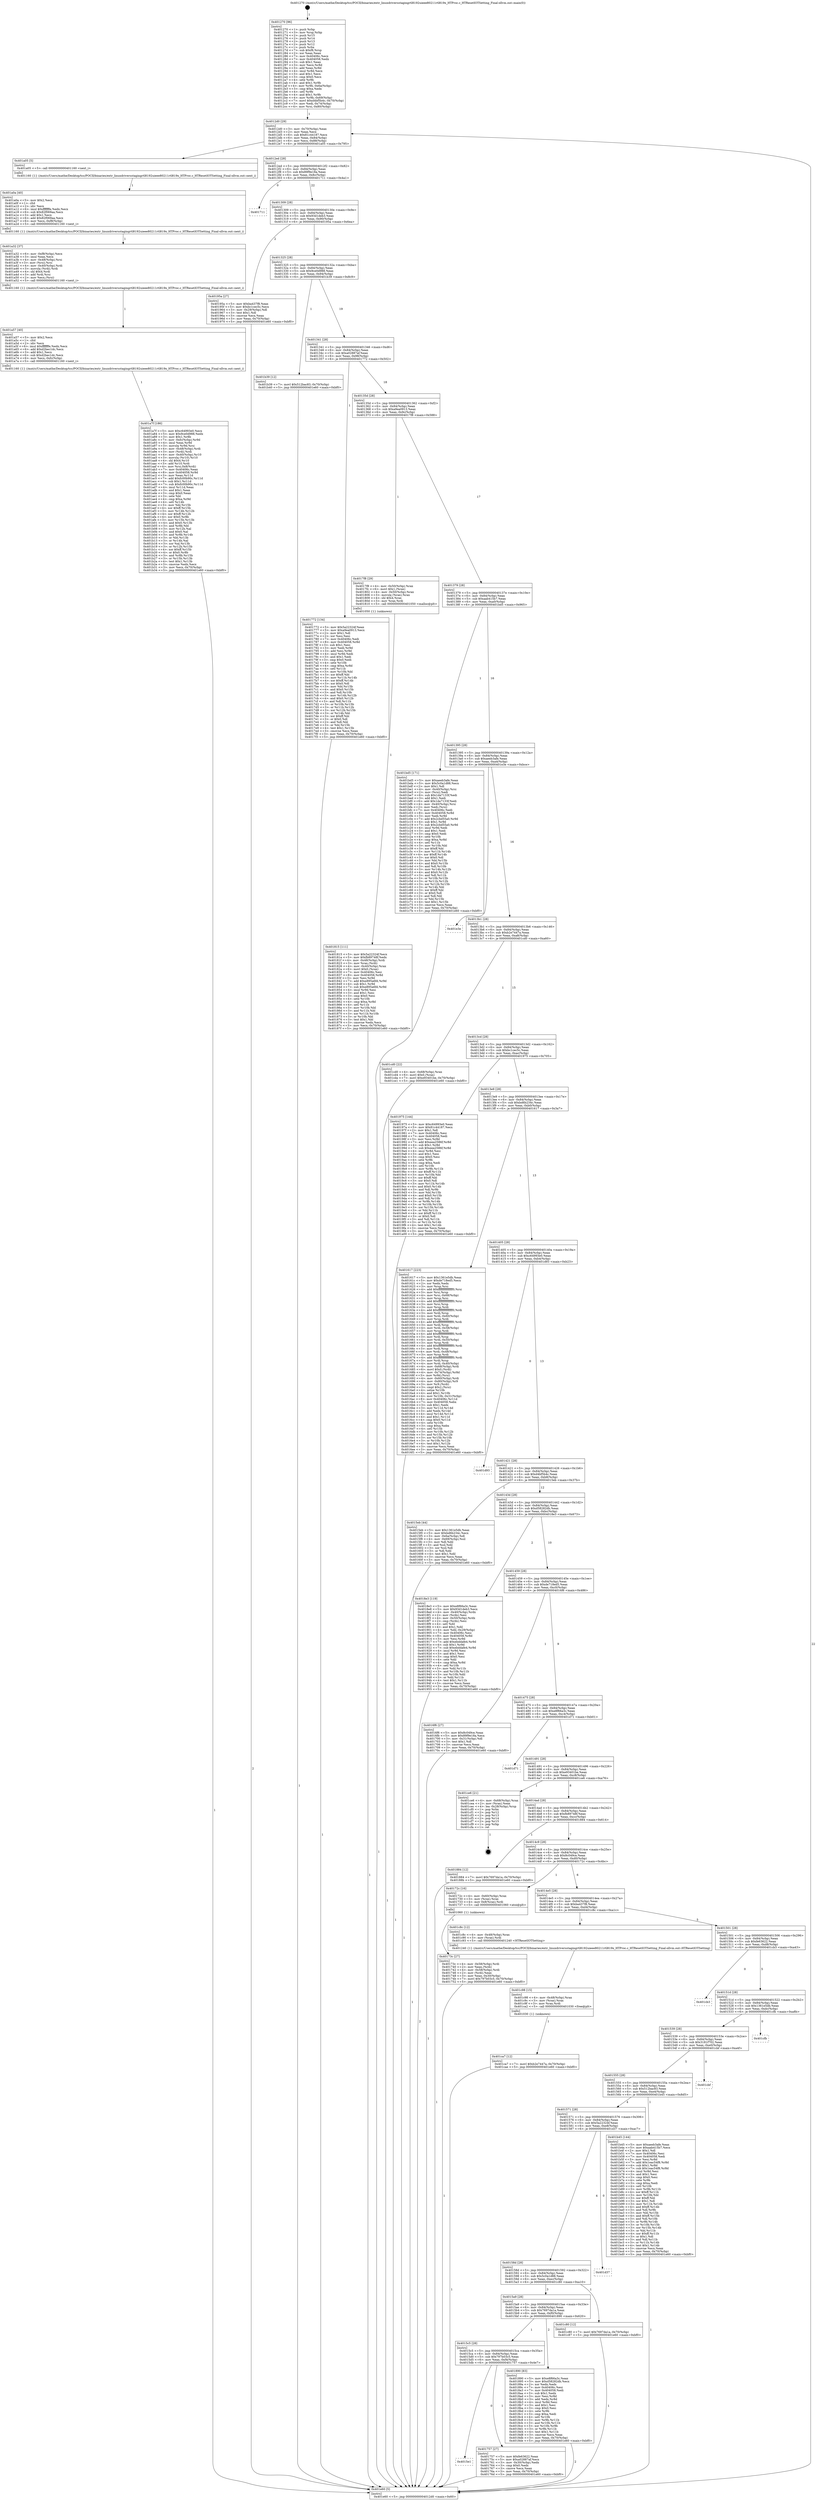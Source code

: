 digraph "0x401270" {
  label = "0x401270 (/mnt/c/Users/mathe/Desktop/tcc/POCII/binaries/extr_linuxdriversstagingrtl8192uieee80211rtl819x_HTProc.c_HTResetIOTSetting_Final-ollvm.out::main(0))"
  labelloc = "t"
  node[shape=record]

  Entry [label="",width=0.3,height=0.3,shape=circle,fillcolor=black,style=filled]
  "0x4012d0" [label="{
     0x4012d0 [29]\l
     | [instrs]\l
     &nbsp;&nbsp;0x4012d0 \<+3\>: mov -0x70(%rbp),%eax\l
     &nbsp;&nbsp;0x4012d3 \<+2\>: mov %eax,%ecx\l
     &nbsp;&nbsp;0x4012d5 \<+6\>: sub $0x81c44187,%ecx\l
     &nbsp;&nbsp;0x4012db \<+6\>: mov %eax,-0x84(%rbp)\l
     &nbsp;&nbsp;0x4012e1 \<+6\>: mov %ecx,-0x88(%rbp)\l
     &nbsp;&nbsp;0x4012e7 \<+6\>: je 0000000000401a05 \<main+0x795\>\l
  }"]
  "0x401a05" [label="{
     0x401a05 [5]\l
     | [instrs]\l
     &nbsp;&nbsp;0x401a05 \<+5\>: call 0000000000401160 \<next_i\>\l
     | [calls]\l
     &nbsp;&nbsp;0x401160 \{1\} (/mnt/c/Users/mathe/Desktop/tcc/POCII/binaries/extr_linuxdriversstagingrtl8192uieee80211rtl819x_HTProc.c_HTResetIOTSetting_Final-ollvm.out::next_i)\l
  }"]
  "0x4012ed" [label="{
     0x4012ed [28]\l
     | [instrs]\l
     &nbsp;&nbsp;0x4012ed \<+5\>: jmp 00000000004012f2 \<main+0x82\>\l
     &nbsp;&nbsp;0x4012f2 \<+6\>: mov -0x84(%rbp),%eax\l
     &nbsp;&nbsp;0x4012f8 \<+5\>: sub $0x89f9e18a,%eax\l
     &nbsp;&nbsp;0x4012fd \<+6\>: mov %eax,-0x8c(%rbp)\l
     &nbsp;&nbsp;0x401303 \<+6\>: je 0000000000401711 \<main+0x4a1\>\l
  }"]
  Exit [label="",width=0.3,height=0.3,shape=circle,fillcolor=black,style=filled,peripheries=2]
  "0x401711" [label="{
     0x401711\l
  }", style=dashed]
  "0x401309" [label="{
     0x401309 [28]\l
     | [instrs]\l
     &nbsp;&nbsp;0x401309 \<+5\>: jmp 000000000040130e \<main+0x9e\>\l
     &nbsp;&nbsp;0x40130e \<+6\>: mov -0x84(%rbp),%eax\l
     &nbsp;&nbsp;0x401314 \<+5\>: sub $0x93d1deb3,%eax\l
     &nbsp;&nbsp;0x401319 \<+6\>: mov %eax,-0x90(%rbp)\l
     &nbsp;&nbsp;0x40131f \<+6\>: je 000000000040195a \<main+0x6ea\>\l
  }"]
  "0x401ca7" [label="{
     0x401ca7 [12]\l
     | [instrs]\l
     &nbsp;&nbsp;0x401ca7 \<+7\>: movl $0xb2e7447a,-0x70(%rbp)\l
     &nbsp;&nbsp;0x401cae \<+5\>: jmp 0000000000401e60 \<main+0xbf0\>\l
  }"]
  "0x40195a" [label="{
     0x40195a [27]\l
     | [instrs]\l
     &nbsp;&nbsp;0x40195a \<+5\>: mov $0xba437f8,%eax\l
     &nbsp;&nbsp;0x40195f \<+5\>: mov $0xbc1cec5c,%ecx\l
     &nbsp;&nbsp;0x401964 \<+3\>: mov -0x29(%rbp),%dl\l
     &nbsp;&nbsp;0x401967 \<+3\>: test $0x1,%dl\l
     &nbsp;&nbsp;0x40196a \<+3\>: cmovne %ecx,%eax\l
     &nbsp;&nbsp;0x40196d \<+3\>: mov %eax,-0x70(%rbp)\l
     &nbsp;&nbsp;0x401970 \<+5\>: jmp 0000000000401e60 \<main+0xbf0\>\l
  }"]
  "0x401325" [label="{
     0x401325 [28]\l
     | [instrs]\l
     &nbsp;&nbsp;0x401325 \<+5\>: jmp 000000000040132a \<main+0xba\>\l
     &nbsp;&nbsp;0x40132a \<+6\>: mov -0x84(%rbp),%eax\l
     &nbsp;&nbsp;0x401330 \<+5\>: sub $0x9ce0d988,%eax\l
     &nbsp;&nbsp;0x401335 \<+6\>: mov %eax,-0x94(%rbp)\l
     &nbsp;&nbsp;0x40133b \<+6\>: je 0000000000401b39 \<main+0x8c9\>\l
  }"]
  "0x401c98" [label="{
     0x401c98 [15]\l
     | [instrs]\l
     &nbsp;&nbsp;0x401c98 \<+4\>: mov -0x48(%rbp),%rax\l
     &nbsp;&nbsp;0x401c9c \<+3\>: mov (%rax),%rax\l
     &nbsp;&nbsp;0x401c9f \<+3\>: mov %rax,%rdi\l
     &nbsp;&nbsp;0x401ca2 \<+5\>: call 0000000000401030 \<free@plt\>\l
     | [calls]\l
     &nbsp;&nbsp;0x401030 \{1\} (unknown)\l
  }"]
  "0x401b39" [label="{
     0x401b39 [12]\l
     | [instrs]\l
     &nbsp;&nbsp;0x401b39 \<+7\>: movl $0x512bac83,-0x70(%rbp)\l
     &nbsp;&nbsp;0x401b40 \<+5\>: jmp 0000000000401e60 \<main+0xbf0\>\l
  }"]
  "0x401341" [label="{
     0x401341 [28]\l
     | [instrs]\l
     &nbsp;&nbsp;0x401341 \<+5\>: jmp 0000000000401346 \<main+0xd6\>\l
     &nbsp;&nbsp;0x401346 \<+6\>: mov -0x84(%rbp),%eax\l
     &nbsp;&nbsp;0x40134c \<+5\>: sub $0xa02887af,%eax\l
     &nbsp;&nbsp;0x401351 \<+6\>: mov %eax,-0x98(%rbp)\l
     &nbsp;&nbsp;0x401357 \<+6\>: je 0000000000401772 \<main+0x502\>\l
  }"]
  "0x401a7f" [label="{
     0x401a7f [186]\l
     | [instrs]\l
     &nbsp;&nbsp;0x401a7f \<+5\>: mov $0xc64993e0,%ecx\l
     &nbsp;&nbsp;0x401a84 \<+5\>: mov $0x9ce0d988,%edx\l
     &nbsp;&nbsp;0x401a89 \<+3\>: mov $0x1,%r8b\l
     &nbsp;&nbsp;0x401a8c \<+7\>: mov -0xfc(%rbp),%r9d\l
     &nbsp;&nbsp;0x401a93 \<+4\>: imul %eax,%r9d\l
     &nbsp;&nbsp;0x401a97 \<+3\>: movslq %r9d,%rsi\l
     &nbsp;&nbsp;0x401a9a \<+4\>: mov -0x48(%rbp),%rdi\l
     &nbsp;&nbsp;0x401a9e \<+3\>: mov (%rdi),%rdi\l
     &nbsp;&nbsp;0x401aa1 \<+4\>: mov -0x40(%rbp),%r10\l
     &nbsp;&nbsp;0x401aa5 \<+3\>: movslq (%r10),%r10\l
     &nbsp;&nbsp;0x401aa8 \<+4\>: shl $0x4,%r10\l
     &nbsp;&nbsp;0x401aac \<+3\>: add %r10,%rdi\l
     &nbsp;&nbsp;0x401aaf \<+4\>: mov %rsi,0x8(%rdi)\l
     &nbsp;&nbsp;0x401ab3 \<+7\>: mov 0x40406c,%eax\l
     &nbsp;&nbsp;0x401aba \<+8\>: mov 0x404058,%r9d\l
     &nbsp;&nbsp;0x401ac2 \<+3\>: mov %eax,%r11d\l
     &nbsp;&nbsp;0x401ac5 \<+7\>: add $0xfc00b90c,%r11d\l
     &nbsp;&nbsp;0x401acc \<+4\>: sub $0x1,%r11d\l
     &nbsp;&nbsp;0x401ad0 \<+7\>: sub $0xfc00b90c,%r11d\l
     &nbsp;&nbsp;0x401ad7 \<+4\>: imul %r11d,%eax\l
     &nbsp;&nbsp;0x401adb \<+3\>: and $0x1,%eax\l
     &nbsp;&nbsp;0x401ade \<+3\>: cmp $0x0,%eax\l
     &nbsp;&nbsp;0x401ae1 \<+3\>: sete %bl\l
     &nbsp;&nbsp;0x401ae4 \<+4\>: cmp $0xa,%r9d\l
     &nbsp;&nbsp;0x401ae8 \<+4\>: setl %r14b\l
     &nbsp;&nbsp;0x401aec \<+3\>: mov %bl,%r15b\l
     &nbsp;&nbsp;0x401aef \<+4\>: xor $0xff,%r15b\l
     &nbsp;&nbsp;0x401af3 \<+3\>: mov %r14b,%r12b\l
     &nbsp;&nbsp;0x401af6 \<+4\>: xor $0xff,%r12b\l
     &nbsp;&nbsp;0x401afa \<+4\>: xor $0x0,%r8b\l
     &nbsp;&nbsp;0x401afe \<+3\>: mov %r15b,%r13b\l
     &nbsp;&nbsp;0x401b01 \<+4\>: and $0x0,%r13b\l
     &nbsp;&nbsp;0x401b05 \<+3\>: and %r8b,%bl\l
     &nbsp;&nbsp;0x401b08 \<+3\>: mov %r12b,%al\l
     &nbsp;&nbsp;0x401b0b \<+2\>: and $0x0,%al\l
     &nbsp;&nbsp;0x401b0d \<+3\>: and %r8b,%r14b\l
     &nbsp;&nbsp;0x401b10 \<+3\>: or %bl,%r13b\l
     &nbsp;&nbsp;0x401b13 \<+3\>: or %r14b,%al\l
     &nbsp;&nbsp;0x401b16 \<+3\>: xor %al,%r13b\l
     &nbsp;&nbsp;0x401b19 \<+3\>: or %r12b,%r15b\l
     &nbsp;&nbsp;0x401b1c \<+4\>: xor $0xff,%r15b\l
     &nbsp;&nbsp;0x401b20 \<+4\>: or $0x0,%r8b\l
     &nbsp;&nbsp;0x401b24 \<+3\>: and %r8b,%r15b\l
     &nbsp;&nbsp;0x401b27 \<+3\>: or %r15b,%r13b\l
     &nbsp;&nbsp;0x401b2a \<+4\>: test $0x1,%r13b\l
     &nbsp;&nbsp;0x401b2e \<+3\>: cmovne %edx,%ecx\l
     &nbsp;&nbsp;0x401b31 \<+3\>: mov %ecx,-0x70(%rbp)\l
     &nbsp;&nbsp;0x401b34 \<+5\>: jmp 0000000000401e60 \<main+0xbf0\>\l
  }"]
  "0x401772" [label="{
     0x401772 [134]\l
     | [instrs]\l
     &nbsp;&nbsp;0x401772 \<+5\>: mov $0x5a22324f,%eax\l
     &nbsp;&nbsp;0x401777 \<+5\>: mov $0xa9ea0913,%ecx\l
     &nbsp;&nbsp;0x40177c \<+2\>: mov $0x1,%dl\l
     &nbsp;&nbsp;0x40177e \<+2\>: xor %esi,%esi\l
     &nbsp;&nbsp;0x401780 \<+7\>: mov 0x40406c,%edi\l
     &nbsp;&nbsp;0x401787 \<+8\>: mov 0x404058,%r8d\l
     &nbsp;&nbsp;0x40178f \<+3\>: sub $0x1,%esi\l
     &nbsp;&nbsp;0x401792 \<+3\>: mov %edi,%r9d\l
     &nbsp;&nbsp;0x401795 \<+3\>: add %esi,%r9d\l
     &nbsp;&nbsp;0x401798 \<+4\>: imul %r9d,%edi\l
     &nbsp;&nbsp;0x40179c \<+3\>: and $0x1,%edi\l
     &nbsp;&nbsp;0x40179f \<+3\>: cmp $0x0,%edi\l
     &nbsp;&nbsp;0x4017a2 \<+4\>: sete %r10b\l
     &nbsp;&nbsp;0x4017a6 \<+4\>: cmp $0xa,%r8d\l
     &nbsp;&nbsp;0x4017aa \<+4\>: setl %r11b\l
     &nbsp;&nbsp;0x4017ae \<+3\>: mov %r10b,%bl\l
     &nbsp;&nbsp;0x4017b1 \<+3\>: xor $0xff,%bl\l
     &nbsp;&nbsp;0x4017b4 \<+3\>: mov %r11b,%r14b\l
     &nbsp;&nbsp;0x4017b7 \<+4\>: xor $0xff,%r14b\l
     &nbsp;&nbsp;0x4017bb \<+3\>: xor $0x0,%dl\l
     &nbsp;&nbsp;0x4017be \<+3\>: mov %bl,%r15b\l
     &nbsp;&nbsp;0x4017c1 \<+4\>: and $0x0,%r15b\l
     &nbsp;&nbsp;0x4017c5 \<+3\>: and %dl,%r10b\l
     &nbsp;&nbsp;0x4017c8 \<+3\>: mov %r14b,%r12b\l
     &nbsp;&nbsp;0x4017cb \<+4\>: and $0x0,%r12b\l
     &nbsp;&nbsp;0x4017cf \<+3\>: and %dl,%r11b\l
     &nbsp;&nbsp;0x4017d2 \<+3\>: or %r10b,%r15b\l
     &nbsp;&nbsp;0x4017d5 \<+3\>: or %r11b,%r12b\l
     &nbsp;&nbsp;0x4017d8 \<+3\>: xor %r12b,%r15b\l
     &nbsp;&nbsp;0x4017db \<+3\>: or %r14b,%bl\l
     &nbsp;&nbsp;0x4017de \<+3\>: xor $0xff,%bl\l
     &nbsp;&nbsp;0x4017e1 \<+3\>: or $0x0,%dl\l
     &nbsp;&nbsp;0x4017e4 \<+2\>: and %dl,%bl\l
     &nbsp;&nbsp;0x4017e6 \<+3\>: or %bl,%r15b\l
     &nbsp;&nbsp;0x4017e9 \<+4\>: test $0x1,%r15b\l
     &nbsp;&nbsp;0x4017ed \<+3\>: cmovne %ecx,%eax\l
     &nbsp;&nbsp;0x4017f0 \<+3\>: mov %eax,-0x70(%rbp)\l
     &nbsp;&nbsp;0x4017f3 \<+5\>: jmp 0000000000401e60 \<main+0xbf0\>\l
  }"]
  "0x40135d" [label="{
     0x40135d [28]\l
     | [instrs]\l
     &nbsp;&nbsp;0x40135d \<+5\>: jmp 0000000000401362 \<main+0xf2\>\l
     &nbsp;&nbsp;0x401362 \<+6\>: mov -0x84(%rbp),%eax\l
     &nbsp;&nbsp;0x401368 \<+5\>: sub $0xa9ea0913,%eax\l
     &nbsp;&nbsp;0x40136d \<+6\>: mov %eax,-0x9c(%rbp)\l
     &nbsp;&nbsp;0x401373 \<+6\>: je 00000000004017f8 \<main+0x588\>\l
  }"]
  "0x401a57" [label="{
     0x401a57 [40]\l
     | [instrs]\l
     &nbsp;&nbsp;0x401a57 \<+5\>: mov $0x2,%ecx\l
     &nbsp;&nbsp;0x401a5c \<+1\>: cltd\l
     &nbsp;&nbsp;0x401a5d \<+2\>: idiv %ecx\l
     &nbsp;&nbsp;0x401a5f \<+6\>: imul $0xfffffffe,%edx,%ecx\l
     &nbsp;&nbsp;0x401a65 \<+6\>: add $0xd2bec1dc,%ecx\l
     &nbsp;&nbsp;0x401a6b \<+3\>: add $0x1,%ecx\l
     &nbsp;&nbsp;0x401a6e \<+6\>: sub $0xd2bec1dc,%ecx\l
     &nbsp;&nbsp;0x401a74 \<+6\>: mov %ecx,-0xfc(%rbp)\l
     &nbsp;&nbsp;0x401a7a \<+5\>: call 0000000000401160 \<next_i\>\l
     | [calls]\l
     &nbsp;&nbsp;0x401160 \{1\} (/mnt/c/Users/mathe/Desktop/tcc/POCII/binaries/extr_linuxdriversstagingrtl8192uieee80211rtl819x_HTProc.c_HTResetIOTSetting_Final-ollvm.out::next_i)\l
  }"]
  "0x4017f8" [label="{
     0x4017f8 [29]\l
     | [instrs]\l
     &nbsp;&nbsp;0x4017f8 \<+4\>: mov -0x50(%rbp),%rax\l
     &nbsp;&nbsp;0x4017fc \<+6\>: movl $0x1,(%rax)\l
     &nbsp;&nbsp;0x401802 \<+4\>: mov -0x50(%rbp),%rax\l
     &nbsp;&nbsp;0x401806 \<+3\>: movslq (%rax),%rax\l
     &nbsp;&nbsp;0x401809 \<+4\>: shl $0x4,%rax\l
     &nbsp;&nbsp;0x40180d \<+3\>: mov %rax,%rdi\l
     &nbsp;&nbsp;0x401810 \<+5\>: call 0000000000401050 \<malloc@plt\>\l
     | [calls]\l
     &nbsp;&nbsp;0x401050 \{1\} (unknown)\l
  }"]
  "0x401379" [label="{
     0x401379 [28]\l
     | [instrs]\l
     &nbsp;&nbsp;0x401379 \<+5\>: jmp 000000000040137e \<main+0x10e\>\l
     &nbsp;&nbsp;0x40137e \<+6\>: mov -0x84(%rbp),%eax\l
     &nbsp;&nbsp;0x401384 \<+5\>: sub $0xaab415b7,%eax\l
     &nbsp;&nbsp;0x401389 \<+6\>: mov %eax,-0xa0(%rbp)\l
     &nbsp;&nbsp;0x40138f \<+6\>: je 0000000000401bd5 \<main+0x965\>\l
  }"]
  "0x401a32" [label="{
     0x401a32 [37]\l
     | [instrs]\l
     &nbsp;&nbsp;0x401a32 \<+6\>: mov -0xf8(%rbp),%ecx\l
     &nbsp;&nbsp;0x401a38 \<+3\>: imul %eax,%ecx\l
     &nbsp;&nbsp;0x401a3b \<+4\>: mov -0x48(%rbp),%rsi\l
     &nbsp;&nbsp;0x401a3f \<+3\>: mov (%rsi),%rsi\l
     &nbsp;&nbsp;0x401a42 \<+4\>: mov -0x40(%rbp),%rdi\l
     &nbsp;&nbsp;0x401a46 \<+3\>: movslq (%rdi),%rdi\l
     &nbsp;&nbsp;0x401a49 \<+4\>: shl $0x4,%rdi\l
     &nbsp;&nbsp;0x401a4d \<+3\>: add %rdi,%rsi\l
     &nbsp;&nbsp;0x401a50 \<+2\>: mov %ecx,(%rsi)\l
     &nbsp;&nbsp;0x401a52 \<+5\>: call 0000000000401160 \<next_i\>\l
     | [calls]\l
     &nbsp;&nbsp;0x401160 \{1\} (/mnt/c/Users/mathe/Desktop/tcc/POCII/binaries/extr_linuxdriversstagingrtl8192uieee80211rtl819x_HTProc.c_HTResetIOTSetting_Final-ollvm.out::next_i)\l
  }"]
  "0x401bd5" [label="{
     0x401bd5 [171]\l
     | [instrs]\l
     &nbsp;&nbsp;0x401bd5 \<+5\>: mov $0xaeeb3afe,%eax\l
     &nbsp;&nbsp;0x401bda \<+5\>: mov $0x5c0a1d88,%ecx\l
     &nbsp;&nbsp;0x401bdf \<+2\>: mov $0x1,%dl\l
     &nbsp;&nbsp;0x401be1 \<+4\>: mov -0x40(%rbp),%rsi\l
     &nbsp;&nbsp;0x401be5 \<+2\>: mov (%rsi),%edi\l
     &nbsp;&nbsp;0x401be7 \<+6\>: sub $0x1da7133f,%edi\l
     &nbsp;&nbsp;0x401bed \<+3\>: add $0x1,%edi\l
     &nbsp;&nbsp;0x401bf0 \<+6\>: add $0x1da7133f,%edi\l
     &nbsp;&nbsp;0x401bf6 \<+4\>: mov -0x40(%rbp),%rsi\l
     &nbsp;&nbsp;0x401bfa \<+2\>: mov %edi,(%rsi)\l
     &nbsp;&nbsp;0x401bfc \<+7\>: mov 0x40406c,%edi\l
     &nbsp;&nbsp;0x401c03 \<+8\>: mov 0x404058,%r8d\l
     &nbsp;&nbsp;0x401c0b \<+3\>: mov %edi,%r9d\l
     &nbsp;&nbsp;0x401c0e \<+7\>: add $0x2cbd55a0,%r9d\l
     &nbsp;&nbsp;0x401c15 \<+4\>: sub $0x1,%r9d\l
     &nbsp;&nbsp;0x401c19 \<+7\>: sub $0x2cbd55a0,%r9d\l
     &nbsp;&nbsp;0x401c20 \<+4\>: imul %r9d,%edi\l
     &nbsp;&nbsp;0x401c24 \<+3\>: and $0x1,%edi\l
     &nbsp;&nbsp;0x401c27 \<+3\>: cmp $0x0,%edi\l
     &nbsp;&nbsp;0x401c2a \<+4\>: sete %r10b\l
     &nbsp;&nbsp;0x401c2e \<+4\>: cmp $0xa,%r8d\l
     &nbsp;&nbsp;0x401c32 \<+4\>: setl %r11b\l
     &nbsp;&nbsp;0x401c36 \<+3\>: mov %r10b,%bl\l
     &nbsp;&nbsp;0x401c39 \<+3\>: xor $0xff,%bl\l
     &nbsp;&nbsp;0x401c3c \<+3\>: mov %r11b,%r14b\l
     &nbsp;&nbsp;0x401c3f \<+4\>: xor $0xff,%r14b\l
     &nbsp;&nbsp;0x401c43 \<+3\>: xor $0x0,%dl\l
     &nbsp;&nbsp;0x401c46 \<+3\>: mov %bl,%r15b\l
     &nbsp;&nbsp;0x401c49 \<+4\>: and $0x0,%r15b\l
     &nbsp;&nbsp;0x401c4d \<+3\>: and %dl,%r10b\l
     &nbsp;&nbsp;0x401c50 \<+3\>: mov %r14b,%r12b\l
     &nbsp;&nbsp;0x401c53 \<+4\>: and $0x0,%r12b\l
     &nbsp;&nbsp;0x401c57 \<+3\>: and %dl,%r11b\l
     &nbsp;&nbsp;0x401c5a \<+3\>: or %r10b,%r15b\l
     &nbsp;&nbsp;0x401c5d \<+3\>: or %r11b,%r12b\l
     &nbsp;&nbsp;0x401c60 \<+3\>: xor %r12b,%r15b\l
     &nbsp;&nbsp;0x401c63 \<+3\>: or %r14b,%bl\l
     &nbsp;&nbsp;0x401c66 \<+3\>: xor $0xff,%bl\l
     &nbsp;&nbsp;0x401c69 \<+3\>: or $0x0,%dl\l
     &nbsp;&nbsp;0x401c6c \<+2\>: and %dl,%bl\l
     &nbsp;&nbsp;0x401c6e \<+3\>: or %bl,%r15b\l
     &nbsp;&nbsp;0x401c71 \<+4\>: test $0x1,%r15b\l
     &nbsp;&nbsp;0x401c75 \<+3\>: cmovne %ecx,%eax\l
     &nbsp;&nbsp;0x401c78 \<+3\>: mov %eax,-0x70(%rbp)\l
     &nbsp;&nbsp;0x401c7b \<+5\>: jmp 0000000000401e60 \<main+0xbf0\>\l
  }"]
  "0x401395" [label="{
     0x401395 [28]\l
     | [instrs]\l
     &nbsp;&nbsp;0x401395 \<+5\>: jmp 000000000040139a \<main+0x12a\>\l
     &nbsp;&nbsp;0x40139a \<+6\>: mov -0x84(%rbp),%eax\l
     &nbsp;&nbsp;0x4013a0 \<+5\>: sub $0xaeeb3afe,%eax\l
     &nbsp;&nbsp;0x4013a5 \<+6\>: mov %eax,-0xa4(%rbp)\l
     &nbsp;&nbsp;0x4013ab \<+6\>: je 0000000000401e3e \<main+0xbce\>\l
  }"]
  "0x401a0a" [label="{
     0x401a0a [40]\l
     | [instrs]\l
     &nbsp;&nbsp;0x401a0a \<+5\>: mov $0x2,%ecx\l
     &nbsp;&nbsp;0x401a0f \<+1\>: cltd\l
     &nbsp;&nbsp;0x401a10 \<+2\>: idiv %ecx\l
     &nbsp;&nbsp;0x401a12 \<+6\>: imul $0xfffffffe,%edx,%ecx\l
     &nbsp;&nbsp;0x401a18 \<+6\>: sub $0x82f069aa,%ecx\l
     &nbsp;&nbsp;0x401a1e \<+3\>: add $0x1,%ecx\l
     &nbsp;&nbsp;0x401a21 \<+6\>: add $0x82f069aa,%ecx\l
     &nbsp;&nbsp;0x401a27 \<+6\>: mov %ecx,-0xf8(%rbp)\l
     &nbsp;&nbsp;0x401a2d \<+5\>: call 0000000000401160 \<next_i\>\l
     | [calls]\l
     &nbsp;&nbsp;0x401160 \{1\} (/mnt/c/Users/mathe/Desktop/tcc/POCII/binaries/extr_linuxdriversstagingrtl8192uieee80211rtl819x_HTProc.c_HTResetIOTSetting_Final-ollvm.out::next_i)\l
  }"]
  "0x401e3e" [label="{
     0x401e3e\l
  }", style=dashed]
  "0x4013b1" [label="{
     0x4013b1 [28]\l
     | [instrs]\l
     &nbsp;&nbsp;0x4013b1 \<+5\>: jmp 00000000004013b6 \<main+0x146\>\l
     &nbsp;&nbsp;0x4013b6 \<+6\>: mov -0x84(%rbp),%eax\l
     &nbsp;&nbsp;0x4013bc \<+5\>: sub $0xb2e7447a,%eax\l
     &nbsp;&nbsp;0x4013c1 \<+6\>: mov %eax,-0xa8(%rbp)\l
     &nbsp;&nbsp;0x4013c7 \<+6\>: je 0000000000401cd0 \<main+0xa60\>\l
  }"]
  "0x401815" [label="{
     0x401815 [111]\l
     | [instrs]\l
     &nbsp;&nbsp;0x401815 \<+5\>: mov $0x5a22324f,%ecx\l
     &nbsp;&nbsp;0x40181a \<+5\>: mov $0xfb89748f,%edx\l
     &nbsp;&nbsp;0x40181f \<+4\>: mov -0x48(%rbp),%rdi\l
     &nbsp;&nbsp;0x401823 \<+3\>: mov %rax,(%rdi)\l
     &nbsp;&nbsp;0x401826 \<+4\>: mov -0x40(%rbp),%rax\l
     &nbsp;&nbsp;0x40182a \<+6\>: movl $0x0,(%rax)\l
     &nbsp;&nbsp;0x401830 \<+7\>: mov 0x40406c,%esi\l
     &nbsp;&nbsp;0x401837 \<+8\>: mov 0x404058,%r8d\l
     &nbsp;&nbsp;0x40183f \<+3\>: mov %esi,%r9d\l
     &nbsp;&nbsp;0x401842 \<+7\>: add $0xe895a6fd,%r9d\l
     &nbsp;&nbsp;0x401849 \<+4\>: sub $0x1,%r9d\l
     &nbsp;&nbsp;0x40184d \<+7\>: sub $0xe895a6fd,%r9d\l
     &nbsp;&nbsp;0x401854 \<+4\>: imul %r9d,%esi\l
     &nbsp;&nbsp;0x401858 \<+3\>: and $0x1,%esi\l
     &nbsp;&nbsp;0x40185b \<+3\>: cmp $0x0,%esi\l
     &nbsp;&nbsp;0x40185e \<+4\>: sete %r10b\l
     &nbsp;&nbsp;0x401862 \<+4\>: cmp $0xa,%r8d\l
     &nbsp;&nbsp;0x401866 \<+4\>: setl %r11b\l
     &nbsp;&nbsp;0x40186a \<+3\>: mov %r10b,%bl\l
     &nbsp;&nbsp;0x40186d \<+3\>: and %r11b,%bl\l
     &nbsp;&nbsp;0x401870 \<+3\>: xor %r11b,%r10b\l
     &nbsp;&nbsp;0x401873 \<+3\>: or %r10b,%bl\l
     &nbsp;&nbsp;0x401876 \<+3\>: test $0x1,%bl\l
     &nbsp;&nbsp;0x401879 \<+3\>: cmovne %edx,%ecx\l
     &nbsp;&nbsp;0x40187c \<+3\>: mov %ecx,-0x70(%rbp)\l
     &nbsp;&nbsp;0x40187f \<+5\>: jmp 0000000000401e60 \<main+0xbf0\>\l
  }"]
  "0x401cd0" [label="{
     0x401cd0 [22]\l
     | [instrs]\l
     &nbsp;&nbsp;0x401cd0 \<+4\>: mov -0x68(%rbp),%rax\l
     &nbsp;&nbsp;0x401cd4 \<+6\>: movl $0x0,(%rax)\l
     &nbsp;&nbsp;0x401cda \<+7\>: movl $0xe93401be,-0x70(%rbp)\l
     &nbsp;&nbsp;0x401ce1 \<+5\>: jmp 0000000000401e60 \<main+0xbf0\>\l
  }"]
  "0x4013cd" [label="{
     0x4013cd [28]\l
     | [instrs]\l
     &nbsp;&nbsp;0x4013cd \<+5\>: jmp 00000000004013d2 \<main+0x162\>\l
     &nbsp;&nbsp;0x4013d2 \<+6\>: mov -0x84(%rbp),%eax\l
     &nbsp;&nbsp;0x4013d8 \<+5\>: sub $0xbc1cec5c,%eax\l
     &nbsp;&nbsp;0x4013dd \<+6\>: mov %eax,-0xac(%rbp)\l
     &nbsp;&nbsp;0x4013e3 \<+6\>: je 0000000000401975 \<main+0x705\>\l
  }"]
  "0x4015e1" [label="{
     0x4015e1\l
  }", style=dashed]
  "0x401975" [label="{
     0x401975 [144]\l
     | [instrs]\l
     &nbsp;&nbsp;0x401975 \<+5\>: mov $0xc64993e0,%eax\l
     &nbsp;&nbsp;0x40197a \<+5\>: mov $0x81c44187,%ecx\l
     &nbsp;&nbsp;0x40197f \<+2\>: mov $0x1,%dl\l
     &nbsp;&nbsp;0x401981 \<+7\>: mov 0x40406c,%esi\l
     &nbsp;&nbsp;0x401988 \<+7\>: mov 0x404058,%edi\l
     &nbsp;&nbsp;0x40198f \<+3\>: mov %esi,%r8d\l
     &nbsp;&nbsp;0x401992 \<+7\>: add $0xeea2586f,%r8d\l
     &nbsp;&nbsp;0x401999 \<+4\>: sub $0x1,%r8d\l
     &nbsp;&nbsp;0x40199d \<+7\>: sub $0xeea2586f,%r8d\l
     &nbsp;&nbsp;0x4019a4 \<+4\>: imul %r8d,%esi\l
     &nbsp;&nbsp;0x4019a8 \<+3\>: and $0x1,%esi\l
     &nbsp;&nbsp;0x4019ab \<+3\>: cmp $0x0,%esi\l
     &nbsp;&nbsp;0x4019ae \<+4\>: sete %r9b\l
     &nbsp;&nbsp;0x4019b2 \<+3\>: cmp $0xa,%edi\l
     &nbsp;&nbsp;0x4019b5 \<+4\>: setl %r10b\l
     &nbsp;&nbsp;0x4019b9 \<+3\>: mov %r9b,%r11b\l
     &nbsp;&nbsp;0x4019bc \<+4\>: xor $0xff,%r11b\l
     &nbsp;&nbsp;0x4019c0 \<+3\>: mov %r10b,%bl\l
     &nbsp;&nbsp;0x4019c3 \<+3\>: xor $0xff,%bl\l
     &nbsp;&nbsp;0x4019c6 \<+3\>: xor $0x0,%dl\l
     &nbsp;&nbsp;0x4019c9 \<+3\>: mov %r11b,%r14b\l
     &nbsp;&nbsp;0x4019cc \<+4\>: and $0x0,%r14b\l
     &nbsp;&nbsp;0x4019d0 \<+3\>: and %dl,%r9b\l
     &nbsp;&nbsp;0x4019d3 \<+3\>: mov %bl,%r15b\l
     &nbsp;&nbsp;0x4019d6 \<+4\>: and $0x0,%r15b\l
     &nbsp;&nbsp;0x4019da \<+3\>: and %dl,%r10b\l
     &nbsp;&nbsp;0x4019dd \<+3\>: or %r9b,%r14b\l
     &nbsp;&nbsp;0x4019e0 \<+3\>: or %r10b,%r15b\l
     &nbsp;&nbsp;0x4019e3 \<+3\>: xor %r15b,%r14b\l
     &nbsp;&nbsp;0x4019e6 \<+3\>: or %bl,%r11b\l
     &nbsp;&nbsp;0x4019e9 \<+4\>: xor $0xff,%r11b\l
     &nbsp;&nbsp;0x4019ed \<+3\>: or $0x0,%dl\l
     &nbsp;&nbsp;0x4019f0 \<+3\>: and %dl,%r11b\l
     &nbsp;&nbsp;0x4019f3 \<+3\>: or %r11b,%r14b\l
     &nbsp;&nbsp;0x4019f6 \<+4\>: test $0x1,%r14b\l
     &nbsp;&nbsp;0x4019fa \<+3\>: cmovne %ecx,%eax\l
     &nbsp;&nbsp;0x4019fd \<+3\>: mov %eax,-0x70(%rbp)\l
     &nbsp;&nbsp;0x401a00 \<+5\>: jmp 0000000000401e60 \<main+0xbf0\>\l
  }"]
  "0x4013e9" [label="{
     0x4013e9 [28]\l
     | [instrs]\l
     &nbsp;&nbsp;0x4013e9 \<+5\>: jmp 00000000004013ee \<main+0x17e\>\l
     &nbsp;&nbsp;0x4013ee \<+6\>: mov -0x84(%rbp),%eax\l
     &nbsp;&nbsp;0x4013f4 \<+5\>: sub $0xbd6b234c,%eax\l
     &nbsp;&nbsp;0x4013f9 \<+6\>: mov %eax,-0xb0(%rbp)\l
     &nbsp;&nbsp;0x4013ff \<+6\>: je 0000000000401617 \<main+0x3a7\>\l
  }"]
  "0x401757" [label="{
     0x401757 [27]\l
     | [instrs]\l
     &nbsp;&nbsp;0x401757 \<+5\>: mov $0xfe63622,%eax\l
     &nbsp;&nbsp;0x40175c \<+5\>: mov $0xa02887af,%ecx\l
     &nbsp;&nbsp;0x401761 \<+3\>: mov -0x30(%rbp),%edx\l
     &nbsp;&nbsp;0x401764 \<+3\>: cmp $0x0,%edx\l
     &nbsp;&nbsp;0x401767 \<+3\>: cmove %ecx,%eax\l
     &nbsp;&nbsp;0x40176a \<+3\>: mov %eax,-0x70(%rbp)\l
     &nbsp;&nbsp;0x40176d \<+5\>: jmp 0000000000401e60 \<main+0xbf0\>\l
  }"]
  "0x401617" [label="{
     0x401617 [223]\l
     | [instrs]\l
     &nbsp;&nbsp;0x401617 \<+5\>: mov $0x1361e5db,%eax\l
     &nbsp;&nbsp;0x40161c \<+5\>: mov $0xde718ed5,%ecx\l
     &nbsp;&nbsp;0x401621 \<+2\>: xor %edx,%edx\l
     &nbsp;&nbsp;0x401623 \<+3\>: mov %rsp,%rsi\l
     &nbsp;&nbsp;0x401626 \<+4\>: add $0xfffffffffffffff0,%rsi\l
     &nbsp;&nbsp;0x40162a \<+3\>: mov %rsi,%rsp\l
     &nbsp;&nbsp;0x40162d \<+4\>: mov %rsi,-0x68(%rbp)\l
     &nbsp;&nbsp;0x401631 \<+3\>: mov %rsp,%rsi\l
     &nbsp;&nbsp;0x401634 \<+4\>: add $0xfffffffffffffff0,%rsi\l
     &nbsp;&nbsp;0x401638 \<+3\>: mov %rsi,%rsp\l
     &nbsp;&nbsp;0x40163b \<+3\>: mov %rsp,%rdi\l
     &nbsp;&nbsp;0x40163e \<+4\>: add $0xfffffffffffffff0,%rdi\l
     &nbsp;&nbsp;0x401642 \<+3\>: mov %rdi,%rsp\l
     &nbsp;&nbsp;0x401645 \<+4\>: mov %rdi,-0x60(%rbp)\l
     &nbsp;&nbsp;0x401649 \<+3\>: mov %rsp,%rdi\l
     &nbsp;&nbsp;0x40164c \<+4\>: add $0xfffffffffffffff0,%rdi\l
     &nbsp;&nbsp;0x401650 \<+3\>: mov %rdi,%rsp\l
     &nbsp;&nbsp;0x401653 \<+4\>: mov %rdi,-0x58(%rbp)\l
     &nbsp;&nbsp;0x401657 \<+3\>: mov %rsp,%rdi\l
     &nbsp;&nbsp;0x40165a \<+4\>: add $0xfffffffffffffff0,%rdi\l
     &nbsp;&nbsp;0x40165e \<+3\>: mov %rdi,%rsp\l
     &nbsp;&nbsp;0x401661 \<+4\>: mov %rdi,-0x50(%rbp)\l
     &nbsp;&nbsp;0x401665 \<+3\>: mov %rsp,%rdi\l
     &nbsp;&nbsp;0x401668 \<+4\>: add $0xfffffffffffffff0,%rdi\l
     &nbsp;&nbsp;0x40166c \<+3\>: mov %rdi,%rsp\l
     &nbsp;&nbsp;0x40166f \<+4\>: mov %rdi,-0x48(%rbp)\l
     &nbsp;&nbsp;0x401673 \<+3\>: mov %rsp,%rdi\l
     &nbsp;&nbsp;0x401676 \<+4\>: add $0xfffffffffffffff0,%rdi\l
     &nbsp;&nbsp;0x40167a \<+3\>: mov %rdi,%rsp\l
     &nbsp;&nbsp;0x40167d \<+4\>: mov %rdi,-0x40(%rbp)\l
     &nbsp;&nbsp;0x401681 \<+4\>: mov -0x68(%rbp),%rdi\l
     &nbsp;&nbsp;0x401685 \<+6\>: movl $0x0,(%rdi)\l
     &nbsp;&nbsp;0x40168b \<+4\>: mov -0x74(%rbp),%r8d\l
     &nbsp;&nbsp;0x40168f \<+3\>: mov %r8d,(%rsi)\l
     &nbsp;&nbsp;0x401692 \<+4\>: mov -0x60(%rbp),%rdi\l
     &nbsp;&nbsp;0x401696 \<+4\>: mov -0x80(%rbp),%r9\l
     &nbsp;&nbsp;0x40169a \<+3\>: mov %r9,(%rdi)\l
     &nbsp;&nbsp;0x40169d \<+3\>: cmpl $0x2,(%rsi)\l
     &nbsp;&nbsp;0x4016a0 \<+4\>: setne %r10b\l
     &nbsp;&nbsp;0x4016a4 \<+4\>: and $0x1,%r10b\l
     &nbsp;&nbsp;0x4016a8 \<+4\>: mov %r10b,-0x31(%rbp)\l
     &nbsp;&nbsp;0x4016ac \<+8\>: mov 0x40406c,%r11d\l
     &nbsp;&nbsp;0x4016b4 \<+7\>: mov 0x404058,%ebx\l
     &nbsp;&nbsp;0x4016bb \<+3\>: sub $0x1,%edx\l
     &nbsp;&nbsp;0x4016be \<+3\>: mov %r11d,%r14d\l
     &nbsp;&nbsp;0x4016c1 \<+3\>: add %edx,%r14d\l
     &nbsp;&nbsp;0x4016c4 \<+4\>: imul %r14d,%r11d\l
     &nbsp;&nbsp;0x4016c8 \<+4\>: and $0x1,%r11d\l
     &nbsp;&nbsp;0x4016cc \<+4\>: cmp $0x0,%r11d\l
     &nbsp;&nbsp;0x4016d0 \<+4\>: sete %r10b\l
     &nbsp;&nbsp;0x4016d4 \<+3\>: cmp $0xa,%ebx\l
     &nbsp;&nbsp;0x4016d7 \<+4\>: setl %r15b\l
     &nbsp;&nbsp;0x4016db \<+3\>: mov %r10b,%r12b\l
     &nbsp;&nbsp;0x4016de \<+3\>: and %r15b,%r12b\l
     &nbsp;&nbsp;0x4016e1 \<+3\>: xor %r15b,%r10b\l
     &nbsp;&nbsp;0x4016e4 \<+3\>: or %r10b,%r12b\l
     &nbsp;&nbsp;0x4016e7 \<+4\>: test $0x1,%r12b\l
     &nbsp;&nbsp;0x4016eb \<+3\>: cmovne %ecx,%eax\l
     &nbsp;&nbsp;0x4016ee \<+3\>: mov %eax,-0x70(%rbp)\l
     &nbsp;&nbsp;0x4016f1 \<+5\>: jmp 0000000000401e60 \<main+0xbf0\>\l
  }"]
  "0x401405" [label="{
     0x401405 [28]\l
     | [instrs]\l
     &nbsp;&nbsp;0x401405 \<+5\>: jmp 000000000040140a \<main+0x19a\>\l
     &nbsp;&nbsp;0x40140a \<+6\>: mov -0x84(%rbp),%eax\l
     &nbsp;&nbsp;0x401410 \<+5\>: sub $0xc64993e0,%eax\l
     &nbsp;&nbsp;0x401415 \<+6\>: mov %eax,-0xb4(%rbp)\l
     &nbsp;&nbsp;0x40141b \<+6\>: je 0000000000401d93 \<main+0xb23\>\l
  }"]
  "0x4015c5" [label="{
     0x4015c5 [28]\l
     | [instrs]\l
     &nbsp;&nbsp;0x4015c5 \<+5\>: jmp 00000000004015ca \<main+0x35a\>\l
     &nbsp;&nbsp;0x4015ca \<+6\>: mov -0x84(%rbp),%eax\l
     &nbsp;&nbsp;0x4015d0 \<+5\>: sub $0x797b03c5,%eax\l
     &nbsp;&nbsp;0x4015d5 \<+6\>: mov %eax,-0xf4(%rbp)\l
     &nbsp;&nbsp;0x4015db \<+6\>: je 0000000000401757 \<main+0x4e7\>\l
  }"]
  "0x401d93" [label="{
     0x401d93\l
  }", style=dashed]
  "0x401421" [label="{
     0x401421 [28]\l
     | [instrs]\l
     &nbsp;&nbsp;0x401421 \<+5\>: jmp 0000000000401426 \<main+0x1b6\>\l
     &nbsp;&nbsp;0x401426 \<+6\>: mov -0x84(%rbp),%eax\l
     &nbsp;&nbsp;0x40142c \<+5\>: sub $0xd4bf5b4c,%eax\l
     &nbsp;&nbsp;0x401431 \<+6\>: mov %eax,-0xb8(%rbp)\l
     &nbsp;&nbsp;0x401437 \<+6\>: je 00000000004015eb \<main+0x37b\>\l
  }"]
  "0x401890" [label="{
     0x401890 [83]\l
     | [instrs]\l
     &nbsp;&nbsp;0x401890 \<+5\>: mov $0xe8f66a3c,%eax\l
     &nbsp;&nbsp;0x401895 \<+5\>: mov $0xd58282db,%ecx\l
     &nbsp;&nbsp;0x40189a \<+2\>: xor %edx,%edx\l
     &nbsp;&nbsp;0x40189c \<+7\>: mov 0x40406c,%esi\l
     &nbsp;&nbsp;0x4018a3 \<+7\>: mov 0x404058,%edi\l
     &nbsp;&nbsp;0x4018aa \<+3\>: sub $0x1,%edx\l
     &nbsp;&nbsp;0x4018ad \<+3\>: mov %esi,%r8d\l
     &nbsp;&nbsp;0x4018b0 \<+3\>: add %edx,%r8d\l
     &nbsp;&nbsp;0x4018b3 \<+4\>: imul %r8d,%esi\l
     &nbsp;&nbsp;0x4018b7 \<+3\>: and $0x1,%esi\l
     &nbsp;&nbsp;0x4018ba \<+3\>: cmp $0x0,%esi\l
     &nbsp;&nbsp;0x4018bd \<+4\>: sete %r9b\l
     &nbsp;&nbsp;0x4018c1 \<+3\>: cmp $0xa,%edi\l
     &nbsp;&nbsp;0x4018c4 \<+4\>: setl %r10b\l
     &nbsp;&nbsp;0x4018c8 \<+3\>: mov %r9b,%r11b\l
     &nbsp;&nbsp;0x4018cb \<+3\>: and %r10b,%r11b\l
     &nbsp;&nbsp;0x4018ce \<+3\>: xor %r10b,%r9b\l
     &nbsp;&nbsp;0x4018d1 \<+3\>: or %r9b,%r11b\l
     &nbsp;&nbsp;0x4018d4 \<+4\>: test $0x1,%r11b\l
     &nbsp;&nbsp;0x4018d8 \<+3\>: cmovne %ecx,%eax\l
     &nbsp;&nbsp;0x4018db \<+3\>: mov %eax,-0x70(%rbp)\l
     &nbsp;&nbsp;0x4018de \<+5\>: jmp 0000000000401e60 \<main+0xbf0\>\l
  }"]
  "0x4015eb" [label="{
     0x4015eb [44]\l
     | [instrs]\l
     &nbsp;&nbsp;0x4015eb \<+5\>: mov $0x1361e5db,%eax\l
     &nbsp;&nbsp;0x4015f0 \<+5\>: mov $0xbd6b234c,%ecx\l
     &nbsp;&nbsp;0x4015f5 \<+3\>: mov -0x6a(%rbp),%dl\l
     &nbsp;&nbsp;0x4015f8 \<+4\>: mov -0x69(%rbp),%sil\l
     &nbsp;&nbsp;0x4015fc \<+3\>: mov %dl,%dil\l
     &nbsp;&nbsp;0x4015ff \<+3\>: and %sil,%dil\l
     &nbsp;&nbsp;0x401602 \<+3\>: xor %sil,%dl\l
     &nbsp;&nbsp;0x401605 \<+3\>: or %dl,%dil\l
     &nbsp;&nbsp;0x401608 \<+4\>: test $0x1,%dil\l
     &nbsp;&nbsp;0x40160c \<+3\>: cmovne %ecx,%eax\l
     &nbsp;&nbsp;0x40160f \<+3\>: mov %eax,-0x70(%rbp)\l
     &nbsp;&nbsp;0x401612 \<+5\>: jmp 0000000000401e60 \<main+0xbf0\>\l
  }"]
  "0x40143d" [label="{
     0x40143d [28]\l
     | [instrs]\l
     &nbsp;&nbsp;0x40143d \<+5\>: jmp 0000000000401442 \<main+0x1d2\>\l
     &nbsp;&nbsp;0x401442 \<+6\>: mov -0x84(%rbp),%eax\l
     &nbsp;&nbsp;0x401448 \<+5\>: sub $0xd58282db,%eax\l
     &nbsp;&nbsp;0x40144d \<+6\>: mov %eax,-0xbc(%rbp)\l
     &nbsp;&nbsp;0x401453 \<+6\>: je 00000000004018e3 \<main+0x673\>\l
  }"]
  "0x401e60" [label="{
     0x401e60 [5]\l
     | [instrs]\l
     &nbsp;&nbsp;0x401e60 \<+5\>: jmp 00000000004012d0 \<main+0x60\>\l
  }"]
  "0x401270" [label="{
     0x401270 [96]\l
     | [instrs]\l
     &nbsp;&nbsp;0x401270 \<+1\>: push %rbp\l
     &nbsp;&nbsp;0x401271 \<+3\>: mov %rsp,%rbp\l
     &nbsp;&nbsp;0x401274 \<+2\>: push %r15\l
     &nbsp;&nbsp;0x401276 \<+2\>: push %r14\l
     &nbsp;&nbsp;0x401278 \<+2\>: push %r13\l
     &nbsp;&nbsp;0x40127a \<+2\>: push %r12\l
     &nbsp;&nbsp;0x40127c \<+1\>: push %rbx\l
     &nbsp;&nbsp;0x40127d \<+7\>: sub $0xf8,%rsp\l
     &nbsp;&nbsp;0x401284 \<+2\>: xor %eax,%eax\l
     &nbsp;&nbsp;0x401286 \<+7\>: mov 0x40406c,%ecx\l
     &nbsp;&nbsp;0x40128d \<+7\>: mov 0x404058,%edx\l
     &nbsp;&nbsp;0x401294 \<+3\>: sub $0x1,%eax\l
     &nbsp;&nbsp;0x401297 \<+3\>: mov %ecx,%r8d\l
     &nbsp;&nbsp;0x40129a \<+3\>: add %eax,%r8d\l
     &nbsp;&nbsp;0x40129d \<+4\>: imul %r8d,%ecx\l
     &nbsp;&nbsp;0x4012a1 \<+3\>: and $0x1,%ecx\l
     &nbsp;&nbsp;0x4012a4 \<+3\>: cmp $0x0,%ecx\l
     &nbsp;&nbsp;0x4012a7 \<+4\>: sete %r9b\l
     &nbsp;&nbsp;0x4012ab \<+4\>: and $0x1,%r9b\l
     &nbsp;&nbsp;0x4012af \<+4\>: mov %r9b,-0x6a(%rbp)\l
     &nbsp;&nbsp;0x4012b3 \<+3\>: cmp $0xa,%edx\l
     &nbsp;&nbsp;0x4012b6 \<+4\>: setl %r9b\l
     &nbsp;&nbsp;0x4012ba \<+4\>: and $0x1,%r9b\l
     &nbsp;&nbsp;0x4012be \<+4\>: mov %r9b,-0x69(%rbp)\l
     &nbsp;&nbsp;0x4012c2 \<+7\>: movl $0xd4bf5b4c,-0x70(%rbp)\l
     &nbsp;&nbsp;0x4012c9 \<+3\>: mov %edi,-0x74(%rbp)\l
     &nbsp;&nbsp;0x4012cc \<+4\>: mov %rsi,-0x80(%rbp)\l
  }"]
  "0x4015a9" [label="{
     0x4015a9 [28]\l
     | [instrs]\l
     &nbsp;&nbsp;0x4015a9 \<+5\>: jmp 00000000004015ae \<main+0x33e\>\l
     &nbsp;&nbsp;0x4015ae \<+6\>: mov -0x84(%rbp),%eax\l
     &nbsp;&nbsp;0x4015b4 \<+5\>: sub $0x7697da1a,%eax\l
     &nbsp;&nbsp;0x4015b9 \<+6\>: mov %eax,-0xf0(%rbp)\l
     &nbsp;&nbsp;0x4015bf \<+6\>: je 0000000000401890 \<main+0x620\>\l
  }"]
  "0x4018e3" [label="{
     0x4018e3 [119]\l
     | [instrs]\l
     &nbsp;&nbsp;0x4018e3 \<+5\>: mov $0xe8f66a3c,%eax\l
     &nbsp;&nbsp;0x4018e8 \<+5\>: mov $0x93d1deb3,%ecx\l
     &nbsp;&nbsp;0x4018ed \<+4\>: mov -0x40(%rbp),%rdx\l
     &nbsp;&nbsp;0x4018f1 \<+2\>: mov (%rdx),%esi\l
     &nbsp;&nbsp;0x4018f3 \<+4\>: mov -0x50(%rbp),%rdx\l
     &nbsp;&nbsp;0x4018f7 \<+2\>: cmp (%rdx),%esi\l
     &nbsp;&nbsp;0x4018f9 \<+4\>: setl %dil\l
     &nbsp;&nbsp;0x4018fd \<+4\>: and $0x1,%dil\l
     &nbsp;&nbsp;0x401901 \<+4\>: mov %dil,-0x29(%rbp)\l
     &nbsp;&nbsp;0x401905 \<+7\>: mov 0x40406c,%esi\l
     &nbsp;&nbsp;0x40190c \<+8\>: mov 0x404058,%r8d\l
     &nbsp;&nbsp;0x401914 \<+3\>: mov %esi,%r9d\l
     &nbsp;&nbsp;0x401917 \<+7\>: add $0xebddafe4,%r9d\l
     &nbsp;&nbsp;0x40191e \<+4\>: sub $0x1,%r9d\l
     &nbsp;&nbsp;0x401922 \<+7\>: sub $0xebddafe4,%r9d\l
     &nbsp;&nbsp;0x401929 \<+4\>: imul %r9d,%esi\l
     &nbsp;&nbsp;0x40192d \<+3\>: and $0x1,%esi\l
     &nbsp;&nbsp;0x401930 \<+3\>: cmp $0x0,%esi\l
     &nbsp;&nbsp;0x401933 \<+4\>: sete %dil\l
     &nbsp;&nbsp;0x401937 \<+4\>: cmp $0xa,%r8d\l
     &nbsp;&nbsp;0x40193b \<+4\>: setl %r10b\l
     &nbsp;&nbsp;0x40193f \<+3\>: mov %dil,%r11b\l
     &nbsp;&nbsp;0x401942 \<+3\>: and %r10b,%r11b\l
     &nbsp;&nbsp;0x401945 \<+3\>: xor %r10b,%dil\l
     &nbsp;&nbsp;0x401948 \<+3\>: or %dil,%r11b\l
     &nbsp;&nbsp;0x40194b \<+4\>: test $0x1,%r11b\l
     &nbsp;&nbsp;0x40194f \<+3\>: cmovne %ecx,%eax\l
     &nbsp;&nbsp;0x401952 \<+3\>: mov %eax,-0x70(%rbp)\l
     &nbsp;&nbsp;0x401955 \<+5\>: jmp 0000000000401e60 \<main+0xbf0\>\l
  }"]
  "0x401459" [label="{
     0x401459 [28]\l
     | [instrs]\l
     &nbsp;&nbsp;0x401459 \<+5\>: jmp 000000000040145e \<main+0x1ee\>\l
     &nbsp;&nbsp;0x40145e \<+6\>: mov -0x84(%rbp),%eax\l
     &nbsp;&nbsp;0x401464 \<+5\>: sub $0xde718ed5,%eax\l
     &nbsp;&nbsp;0x401469 \<+6\>: mov %eax,-0xc0(%rbp)\l
     &nbsp;&nbsp;0x40146f \<+6\>: je 00000000004016f6 \<main+0x486\>\l
  }"]
  "0x401c80" [label="{
     0x401c80 [12]\l
     | [instrs]\l
     &nbsp;&nbsp;0x401c80 \<+7\>: movl $0x7697da1a,-0x70(%rbp)\l
     &nbsp;&nbsp;0x401c87 \<+5\>: jmp 0000000000401e60 \<main+0xbf0\>\l
  }"]
  "0x4016f6" [label="{
     0x4016f6 [27]\l
     | [instrs]\l
     &nbsp;&nbsp;0x4016f6 \<+5\>: mov $0x8c049ce,%eax\l
     &nbsp;&nbsp;0x4016fb \<+5\>: mov $0x89f9e18a,%ecx\l
     &nbsp;&nbsp;0x401700 \<+3\>: mov -0x31(%rbp),%dl\l
     &nbsp;&nbsp;0x401703 \<+3\>: test $0x1,%dl\l
     &nbsp;&nbsp;0x401706 \<+3\>: cmovne %ecx,%eax\l
     &nbsp;&nbsp;0x401709 \<+3\>: mov %eax,-0x70(%rbp)\l
     &nbsp;&nbsp;0x40170c \<+5\>: jmp 0000000000401e60 \<main+0xbf0\>\l
  }"]
  "0x401475" [label="{
     0x401475 [28]\l
     | [instrs]\l
     &nbsp;&nbsp;0x401475 \<+5\>: jmp 000000000040147a \<main+0x20a\>\l
     &nbsp;&nbsp;0x40147a \<+6\>: mov -0x84(%rbp),%eax\l
     &nbsp;&nbsp;0x401480 \<+5\>: sub $0xe8f66a3c,%eax\l
     &nbsp;&nbsp;0x401485 \<+6\>: mov %eax,-0xc4(%rbp)\l
     &nbsp;&nbsp;0x40148b \<+6\>: je 0000000000401d71 \<main+0xb01\>\l
  }"]
  "0x40158d" [label="{
     0x40158d [28]\l
     | [instrs]\l
     &nbsp;&nbsp;0x40158d \<+5\>: jmp 0000000000401592 \<main+0x322\>\l
     &nbsp;&nbsp;0x401592 \<+6\>: mov -0x84(%rbp),%eax\l
     &nbsp;&nbsp;0x401598 \<+5\>: sub $0x5c0a1d88,%eax\l
     &nbsp;&nbsp;0x40159d \<+6\>: mov %eax,-0xec(%rbp)\l
     &nbsp;&nbsp;0x4015a3 \<+6\>: je 0000000000401c80 \<main+0xa10\>\l
  }"]
  "0x401d71" [label="{
     0x401d71\l
  }", style=dashed]
  "0x401491" [label="{
     0x401491 [28]\l
     | [instrs]\l
     &nbsp;&nbsp;0x401491 \<+5\>: jmp 0000000000401496 \<main+0x226\>\l
     &nbsp;&nbsp;0x401496 \<+6\>: mov -0x84(%rbp),%eax\l
     &nbsp;&nbsp;0x40149c \<+5\>: sub $0xe93401be,%eax\l
     &nbsp;&nbsp;0x4014a1 \<+6\>: mov %eax,-0xc8(%rbp)\l
     &nbsp;&nbsp;0x4014a7 \<+6\>: je 0000000000401ce6 \<main+0xa76\>\l
  }"]
  "0x401d37" [label="{
     0x401d37\l
  }", style=dashed]
  "0x401ce6" [label="{
     0x401ce6 [21]\l
     | [instrs]\l
     &nbsp;&nbsp;0x401ce6 \<+4\>: mov -0x68(%rbp),%rax\l
     &nbsp;&nbsp;0x401cea \<+2\>: mov (%rax),%eax\l
     &nbsp;&nbsp;0x401cec \<+4\>: lea -0x28(%rbp),%rsp\l
     &nbsp;&nbsp;0x401cf0 \<+1\>: pop %rbx\l
     &nbsp;&nbsp;0x401cf1 \<+2\>: pop %r12\l
     &nbsp;&nbsp;0x401cf3 \<+2\>: pop %r13\l
     &nbsp;&nbsp;0x401cf5 \<+2\>: pop %r14\l
     &nbsp;&nbsp;0x401cf7 \<+2\>: pop %r15\l
     &nbsp;&nbsp;0x401cf9 \<+1\>: pop %rbp\l
     &nbsp;&nbsp;0x401cfa \<+1\>: ret\l
  }"]
  "0x4014ad" [label="{
     0x4014ad [28]\l
     | [instrs]\l
     &nbsp;&nbsp;0x4014ad \<+5\>: jmp 00000000004014b2 \<main+0x242\>\l
     &nbsp;&nbsp;0x4014b2 \<+6\>: mov -0x84(%rbp),%eax\l
     &nbsp;&nbsp;0x4014b8 \<+5\>: sub $0xfb89748f,%eax\l
     &nbsp;&nbsp;0x4014bd \<+6\>: mov %eax,-0xcc(%rbp)\l
     &nbsp;&nbsp;0x4014c3 \<+6\>: je 0000000000401884 \<main+0x614\>\l
  }"]
  "0x401571" [label="{
     0x401571 [28]\l
     | [instrs]\l
     &nbsp;&nbsp;0x401571 \<+5\>: jmp 0000000000401576 \<main+0x306\>\l
     &nbsp;&nbsp;0x401576 \<+6\>: mov -0x84(%rbp),%eax\l
     &nbsp;&nbsp;0x40157c \<+5\>: sub $0x5a22324f,%eax\l
     &nbsp;&nbsp;0x401581 \<+6\>: mov %eax,-0xe8(%rbp)\l
     &nbsp;&nbsp;0x401587 \<+6\>: je 0000000000401d37 \<main+0xac7\>\l
  }"]
  "0x401884" [label="{
     0x401884 [12]\l
     | [instrs]\l
     &nbsp;&nbsp;0x401884 \<+7\>: movl $0x7697da1a,-0x70(%rbp)\l
     &nbsp;&nbsp;0x40188b \<+5\>: jmp 0000000000401e60 \<main+0xbf0\>\l
  }"]
  "0x4014c9" [label="{
     0x4014c9 [28]\l
     | [instrs]\l
     &nbsp;&nbsp;0x4014c9 \<+5\>: jmp 00000000004014ce \<main+0x25e\>\l
     &nbsp;&nbsp;0x4014ce \<+6\>: mov -0x84(%rbp),%eax\l
     &nbsp;&nbsp;0x4014d4 \<+5\>: sub $0x8c049ce,%eax\l
     &nbsp;&nbsp;0x4014d9 \<+6\>: mov %eax,-0xd0(%rbp)\l
     &nbsp;&nbsp;0x4014df \<+6\>: je 000000000040172c \<main+0x4bc\>\l
  }"]
  "0x401b45" [label="{
     0x401b45 [144]\l
     | [instrs]\l
     &nbsp;&nbsp;0x401b45 \<+5\>: mov $0xaeeb3afe,%eax\l
     &nbsp;&nbsp;0x401b4a \<+5\>: mov $0xaab415b7,%ecx\l
     &nbsp;&nbsp;0x401b4f \<+2\>: mov $0x1,%dl\l
     &nbsp;&nbsp;0x401b51 \<+7\>: mov 0x40406c,%esi\l
     &nbsp;&nbsp;0x401b58 \<+7\>: mov 0x404058,%edi\l
     &nbsp;&nbsp;0x401b5f \<+3\>: mov %esi,%r8d\l
     &nbsp;&nbsp;0x401b62 \<+7\>: add $0x1eac54f8,%r8d\l
     &nbsp;&nbsp;0x401b69 \<+4\>: sub $0x1,%r8d\l
     &nbsp;&nbsp;0x401b6d \<+7\>: sub $0x1eac54f8,%r8d\l
     &nbsp;&nbsp;0x401b74 \<+4\>: imul %r8d,%esi\l
     &nbsp;&nbsp;0x401b78 \<+3\>: and $0x1,%esi\l
     &nbsp;&nbsp;0x401b7b \<+3\>: cmp $0x0,%esi\l
     &nbsp;&nbsp;0x401b7e \<+4\>: sete %r9b\l
     &nbsp;&nbsp;0x401b82 \<+3\>: cmp $0xa,%edi\l
     &nbsp;&nbsp;0x401b85 \<+4\>: setl %r10b\l
     &nbsp;&nbsp;0x401b89 \<+3\>: mov %r9b,%r11b\l
     &nbsp;&nbsp;0x401b8c \<+4\>: xor $0xff,%r11b\l
     &nbsp;&nbsp;0x401b90 \<+3\>: mov %r10b,%bl\l
     &nbsp;&nbsp;0x401b93 \<+3\>: xor $0xff,%bl\l
     &nbsp;&nbsp;0x401b96 \<+3\>: xor $0x1,%dl\l
     &nbsp;&nbsp;0x401b99 \<+3\>: mov %r11b,%r14b\l
     &nbsp;&nbsp;0x401b9c \<+4\>: and $0xff,%r14b\l
     &nbsp;&nbsp;0x401ba0 \<+3\>: and %dl,%r9b\l
     &nbsp;&nbsp;0x401ba3 \<+3\>: mov %bl,%r15b\l
     &nbsp;&nbsp;0x401ba6 \<+4\>: and $0xff,%r15b\l
     &nbsp;&nbsp;0x401baa \<+3\>: and %dl,%r10b\l
     &nbsp;&nbsp;0x401bad \<+3\>: or %r9b,%r14b\l
     &nbsp;&nbsp;0x401bb0 \<+3\>: or %r10b,%r15b\l
     &nbsp;&nbsp;0x401bb3 \<+3\>: xor %r15b,%r14b\l
     &nbsp;&nbsp;0x401bb6 \<+3\>: or %bl,%r11b\l
     &nbsp;&nbsp;0x401bb9 \<+4\>: xor $0xff,%r11b\l
     &nbsp;&nbsp;0x401bbd \<+3\>: or $0x1,%dl\l
     &nbsp;&nbsp;0x401bc0 \<+3\>: and %dl,%r11b\l
     &nbsp;&nbsp;0x401bc3 \<+3\>: or %r11b,%r14b\l
     &nbsp;&nbsp;0x401bc6 \<+4\>: test $0x1,%r14b\l
     &nbsp;&nbsp;0x401bca \<+3\>: cmovne %ecx,%eax\l
     &nbsp;&nbsp;0x401bcd \<+3\>: mov %eax,-0x70(%rbp)\l
     &nbsp;&nbsp;0x401bd0 \<+5\>: jmp 0000000000401e60 \<main+0xbf0\>\l
  }"]
  "0x40172c" [label="{
     0x40172c [16]\l
     | [instrs]\l
     &nbsp;&nbsp;0x40172c \<+4\>: mov -0x60(%rbp),%rax\l
     &nbsp;&nbsp;0x401730 \<+3\>: mov (%rax),%rax\l
     &nbsp;&nbsp;0x401733 \<+4\>: mov 0x8(%rax),%rdi\l
     &nbsp;&nbsp;0x401737 \<+5\>: call 0000000000401060 \<atoi@plt\>\l
     | [calls]\l
     &nbsp;&nbsp;0x401060 \{1\} (unknown)\l
  }"]
  "0x4014e5" [label="{
     0x4014e5 [28]\l
     | [instrs]\l
     &nbsp;&nbsp;0x4014e5 \<+5\>: jmp 00000000004014ea \<main+0x27a\>\l
     &nbsp;&nbsp;0x4014ea \<+6\>: mov -0x84(%rbp),%eax\l
     &nbsp;&nbsp;0x4014f0 \<+5\>: sub $0xba437f8,%eax\l
     &nbsp;&nbsp;0x4014f5 \<+6\>: mov %eax,-0xd4(%rbp)\l
     &nbsp;&nbsp;0x4014fb \<+6\>: je 0000000000401c8c \<main+0xa1c\>\l
  }"]
  "0x40173c" [label="{
     0x40173c [27]\l
     | [instrs]\l
     &nbsp;&nbsp;0x40173c \<+4\>: mov -0x58(%rbp),%rdi\l
     &nbsp;&nbsp;0x401740 \<+2\>: mov %eax,(%rdi)\l
     &nbsp;&nbsp;0x401742 \<+4\>: mov -0x58(%rbp),%rdi\l
     &nbsp;&nbsp;0x401746 \<+2\>: mov (%rdi),%eax\l
     &nbsp;&nbsp;0x401748 \<+3\>: mov %eax,-0x30(%rbp)\l
     &nbsp;&nbsp;0x40174b \<+7\>: movl $0x797b03c5,-0x70(%rbp)\l
     &nbsp;&nbsp;0x401752 \<+5\>: jmp 0000000000401e60 \<main+0xbf0\>\l
  }"]
  "0x401555" [label="{
     0x401555 [28]\l
     | [instrs]\l
     &nbsp;&nbsp;0x401555 \<+5\>: jmp 000000000040155a \<main+0x2ea\>\l
     &nbsp;&nbsp;0x40155a \<+6\>: mov -0x84(%rbp),%eax\l
     &nbsp;&nbsp;0x401560 \<+5\>: sub $0x512bac83,%eax\l
     &nbsp;&nbsp;0x401565 \<+6\>: mov %eax,-0xe4(%rbp)\l
     &nbsp;&nbsp;0x40156b \<+6\>: je 0000000000401b45 \<main+0x8d5\>\l
  }"]
  "0x401c8c" [label="{
     0x401c8c [12]\l
     | [instrs]\l
     &nbsp;&nbsp;0x401c8c \<+4\>: mov -0x48(%rbp),%rax\l
     &nbsp;&nbsp;0x401c90 \<+3\>: mov (%rax),%rdi\l
     &nbsp;&nbsp;0x401c93 \<+5\>: call 0000000000401240 \<HTResetIOTSetting\>\l
     | [calls]\l
     &nbsp;&nbsp;0x401240 \{1\} (/mnt/c/Users/mathe/Desktop/tcc/POCII/binaries/extr_linuxdriversstagingrtl8192uieee80211rtl819x_HTProc.c_HTResetIOTSetting_Final-ollvm.out::HTResetIOTSetting)\l
  }"]
  "0x401501" [label="{
     0x401501 [28]\l
     | [instrs]\l
     &nbsp;&nbsp;0x401501 \<+5\>: jmp 0000000000401506 \<main+0x296\>\l
     &nbsp;&nbsp;0x401506 \<+6\>: mov -0x84(%rbp),%eax\l
     &nbsp;&nbsp;0x40150c \<+5\>: sub $0xfe63622,%eax\l
     &nbsp;&nbsp;0x401511 \<+6\>: mov %eax,-0xd8(%rbp)\l
     &nbsp;&nbsp;0x401517 \<+6\>: je 0000000000401cb3 \<main+0xa43\>\l
  }"]
  "0x401cbf" [label="{
     0x401cbf\l
  }", style=dashed]
  "0x401cb3" [label="{
     0x401cb3\l
  }", style=dashed]
  "0x40151d" [label="{
     0x40151d [28]\l
     | [instrs]\l
     &nbsp;&nbsp;0x40151d \<+5\>: jmp 0000000000401522 \<main+0x2b2\>\l
     &nbsp;&nbsp;0x401522 \<+6\>: mov -0x84(%rbp),%eax\l
     &nbsp;&nbsp;0x401528 \<+5\>: sub $0x1361e5db,%eax\l
     &nbsp;&nbsp;0x40152d \<+6\>: mov %eax,-0xdc(%rbp)\l
     &nbsp;&nbsp;0x401533 \<+6\>: je 0000000000401cfb \<main+0xa8b\>\l
  }"]
  "0x401539" [label="{
     0x401539 [28]\l
     | [instrs]\l
     &nbsp;&nbsp;0x401539 \<+5\>: jmp 000000000040153e \<main+0x2ce\>\l
     &nbsp;&nbsp;0x40153e \<+6\>: mov -0x84(%rbp),%eax\l
     &nbsp;&nbsp;0x401544 \<+5\>: sub $0x3181f702,%eax\l
     &nbsp;&nbsp;0x401549 \<+6\>: mov %eax,-0xe0(%rbp)\l
     &nbsp;&nbsp;0x40154f \<+6\>: je 0000000000401cbf \<main+0xa4f\>\l
  }"]
  "0x401cfb" [label="{
     0x401cfb\l
  }", style=dashed]
  Entry -> "0x401270" [label=" 1"]
  "0x4012d0" -> "0x401a05" [label=" 1"]
  "0x4012d0" -> "0x4012ed" [label=" 22"]
  "0x401ce6" -> Exit [label=" 1"]
  "0x4012ed" -> "0x401711" [label=" 0"]
  "0x4012ed" -> "0x401309" [label=" 22"]
  "0x401cd0" -> "0x401e60" [label=" 1"]
  "0x401309" -> "0x40195a" [label=" 2"]
  "0x401309" -> "0x401325" [label=" 20"]
  "0x401ca7" -> "0x401e60" [label=" 1"]
  "0x401325" -> "0x401b39" [label=" 1"]
  "0x401325" -> "0x401341" [label=" 19"]
  "0x401c98" -> "0x401ca7" [label=" 1"]
  "0x401341" -> "0x401772" [label=" 1"]
  "0x401341" -> "0x40135d" [label=" 18"]
  "0x401c8c" -> "0x401c98" [label=" 1"]
  "0x40135d" -> "0x4017f8" [label=" 1"]
  "0x40135d" -> "0x401379" [label=" 17"]
  "0x401c80" -> "0x401e60" [label=" 1"]
  "0x401379" -> "0x401bd5" [label=" 1"]
  "0x401379" -> "0x401395" [label=" 16"]
  "0x401bd5" -> "0x401e60" [label=" 1"]
  "0x401395" -> "0x401e3e" [label=" 0"]
  "0x401395" -> "0x4013b1" [label=" 16"]
  "0x401b45" -> "0x401e60" [label=" 1"]
  "0x4013b1" -> "0x401cd0" [label=" 1"]
  "0x4013b1" -> "0x4013cd" [label=" 15"]
  "0x401b39" -> "0x401e60" [label=" 1"]
  "0x4013cd" -> "0x401975" [label=" 1"]
  "0x4013cd" -> "0x4013e9" [label=" 14"]
  "0x401a7f" -> "0x401e60" [label=" 1"]
  "0x4013e9" -> "0x401617" [label=" 1"]
  "0x4013e9" -> "0x401405" [label=" 13"]
  "0x401a57" -> "0x401a7f" [label=" 1"]
  "0x401405" -> "0x401d93" [label=" 0"]
  "0x401405" -> "0x401421" [label=" 13"]
  "0x401a0a" -> "0x401a32" [label=" 1"]
  "0x401421" -> "0x4015eb" [label=" 1"]
  "0x401421" -> "0x40143d" [label=" 12"]
  "0x4015eb" -> "0x401e60" [label=" 1"]
  "0x401270" -> "0x4012d0" [label=" 1"]
  "0x401e60" -> "0x4012d0" [label=" 22"]
  "0x401617" -> "0x401e60" [label=" 1"]
  "0x401a05" -> "0x401a0a" [label=" 1"]
  "0x40143d" -> "0x4018e3" [label=" 2"]
  "0x40143d" -> "0x401459" [label=" 10"]
  "0x40195a" -> "0x401e60" [label=" 2"]
  "0x401459" -> "0x4016f6" [label=" 1"]
  "0x401459" -> "0x401475" [label=" 9"]
  "0x4016f6" -> "0x401e60" [label=" 1"]
  "0x4018e3" -> "0x401e60" [label=" 2"]
  "0x401475" -> "0x401d71" [label=" 0"]
  "0x401475" -> "0x401491" [label=" 9"]
  "0x401884" -> "0x401e60" [label=" 1"]
  "0x401491" -> "0x401ce6" [label=" 1"]
  "0x401491" -> "0x4014ad" [label=" 8"]
  "0x401815" -> "0x401e60" [label=" 1"]
  "0x4014ad" -> "0x401884" [label=" 1"]
  "0x4014ad" -> "0x4014c9" [label=" 7"]
  "0x401772" -> "0x401e60" [label=" 1"]
  "0x4014c9" -> "0x40172c" [label=" 1"]
  "0x4014c9" -> "0x4014e5" [label=" 6"]
  "0x40172c" -> "0x40173c" [label=" 1"]
  "0x40173c" -> "0x401e60" [label=" 1"]
  "0x401757" -> "0x401e60" [label=" 1"]
  "0x4014e5" -> "0x401c8c" [label=" 1"]
  "0x4014e5" -> "0x401501" [label=" 5"]
  "0x4015c5" -> "0x401757" [label=" 1"]
  "0x401501" -> "0x401cb3" [label=" 0"]
  "0x401501" -> "0x40151d" [label=" 5"]
  "0x401a32" -> "0x401a57" [label=" 1"]
  "0x40151d" -> "0x401cfb" [label=" 0"]
  "0x40151d" -> "0x401539" [label=" 5"]
  "0x4015a9" -> "0x4015c5" [label=" 1"]
  "0x401539" -> "0x401cbf" [label=" 0"]
  "0x401539" -> "0x401555" [label=" 5"]
  "0x4015c5" -> "0x4015e1" [label=" 0"]
  "0x401555" -> "0x401b45" [label=" 1"]
  "0x401555" -> "0x401571" [label=" 4"]
  "0x4017f8" -> "0x401815" [label=" 1"]
  "0x401571" -> "0x401d37" [label=" 0"]
  "0x401571" -> "0x40158d" [label=" 4"]
  "0x401890" -> "0x401e60" [label=" 2"]
  "0x40158d" -> "0x401c80" [label=" 1"]
  "0x40158d" -> "0x4015a9" [label=" 3"]
  "0x401975" -> "0x401e60" [label=" 1"]
  "0x4015a9" -> "0x401890" [label=" 2"]
}

